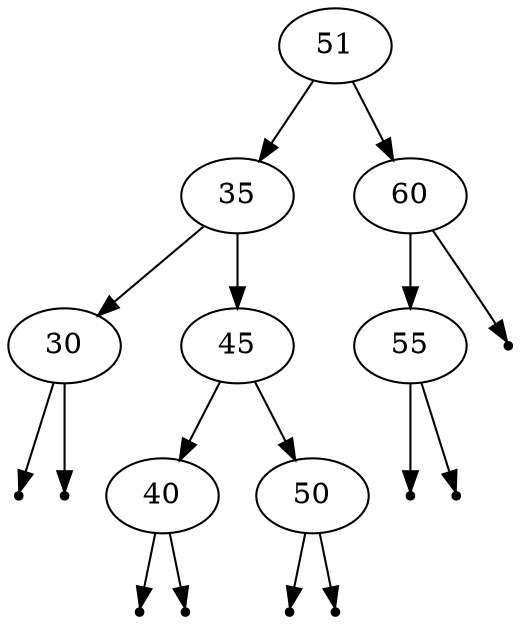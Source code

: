 digraph {
"51"[label="51"];
"35"[label="35"];
"30"[label="30"];
null1 [shape=point];
null2 [shape=point];
"30" -> null1;
"30" -> null2;
"45"[label="45"];
"40"[label="40"];
null3 [shape=point];
null4 [shape=point];
"40" -> null3;
"40" -> null4;
"50"[label="50"];
null5 [shape=point];
null6 [shape=point];
"50" -> null5;
"50" -> null6;
"45" -> "40";
"45" -> "50";
"35" -> "30";
"35" -> "45";
"60"[label="60"];
"55"[label="55"];
null7 [shape=point];
null8 [shape=point];
"55" -> null7;
"55" -> null8;
null9 [shape=point];
"60" -> "55";
"60" -> null9;
"51" -> "35";
"51" -> "60";
}